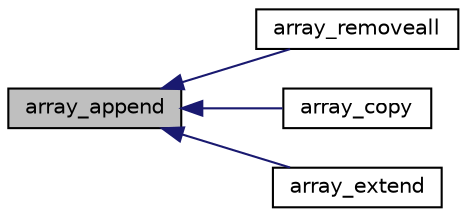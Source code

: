digraph "array_append"
{
 // INTERACTIVE_SVG=YES
  edge [fontname="Helvetica",fontsize="10",labelfontname="Helvetica",labelfontsize="10"];
  node [fontname="Helvetica",fontsize="10",shape=record];
  rankdir="LR";
  Node1 [label="array_append",height=0.2,width=0.4,color="black", fillcolor="grey75", style="filled", fontcolor="black"];
  Node1 -> Node2 [dir="back",color="midnightblue",fontsize="10",style="solid",fontname="Helvetica"];
  Node2 [label="array_removeall",height=0.2,width=0.4,color="black", fillcolor="white", style="filled",URL="$array_8h.html#a0b9871719c1f207dfb52f0a3c050cdc6"];
  Node1 -> Node3 [dir="back",color="midnightblue",fontsize="10",style="solid",fontname="Helvetica"];
  Node3 [label="array_copy",height=0.2,width=0.4,color="black", fillcolor="white", style="filled",URL="$array_8h.html#a7a2e40fbb6708bf2d715d8a30e0a0de2"];
  Node1 -> Node4 [dir="back",color="midnightblue",fontsize="10",style="solid",fontname="Helvetica"];
  Node4 [label="array_extend",height=0.2,width=0.4,color="black", fillcolor="white", style="filled",URL="$array_8h.html#aaff1d6e1e6dc9a0c339d91ab5146f305"];
}
